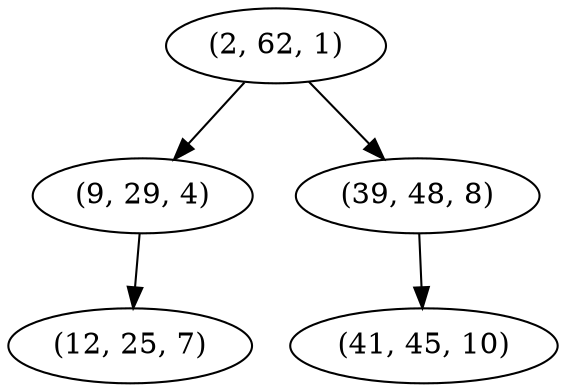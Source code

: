 digraph tree {
    "(2, 62, 1)";
    "(9, 29, 4)";
    "(12, 25, 7)";
    "(39, 48, 8)";
    "(41, 45, 10)";
    "(2, 62, 1)" -> "(9, 29, 4)";
    "(2, 62, 1)" -> "(39, 48, 8)";
    "(9, 29, 4)" -> "(12, 25, 7)";
    "(39, 48, 8)" -> "(41, 45, 10)";
}
